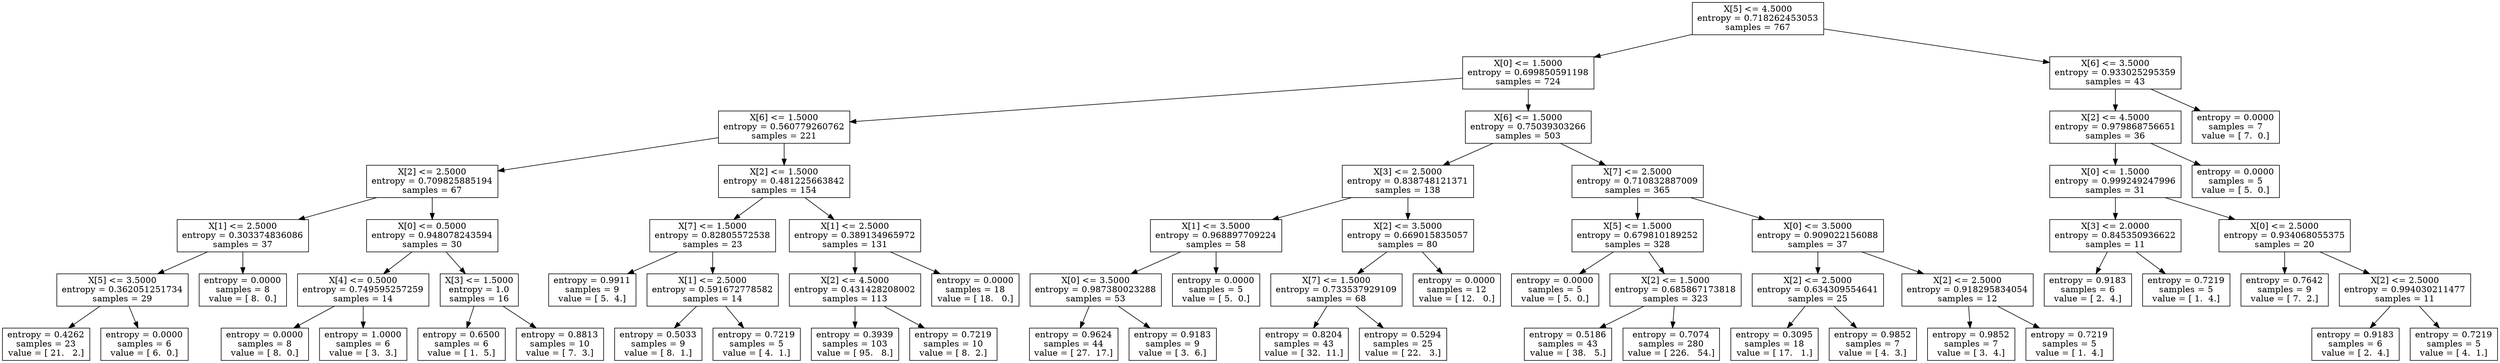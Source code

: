 digraph Tree {
0 [label="X[5] <= 4.5000\nentropy = 0.718262453053\nsamples = 767", shape="box"] ;
1 [label="X[0] <= 1.5000\nentropy = 0.699850591198\nsamples = 724", shape="box"] ;
0 -> 1 ;
2 [label="X[6] <= 1.5000\nentropy = 0.560779260762\nsamples = 221", shape="box"] ;
1 -> 2 ;
3 [label="X[2] <= 2.5000\nentropy = 0.709825885194\nsamples = 67", shape="box"] ;
2 -> 3 ;
4 [label="X[1] <= 2.5000\nentropy = 0.303374836086\nsamples = 37", shape="box"] ;
3 -> 4 ;
5 [label="X[5] <= 3.5000\nentropy = 0.362051251734\nsamples = 29", shape="box"] ;
4 -> 5 ;
6 [label="entropy = 0.4262\nsamples = 23\nvalue = [ 21.   2.]", shape="box"] ;
5 -> 6 ;
7 [label="entropy = 0.0000\nsamples = 6\nvalue = [ 6.  0.]", shape="box"] ;
5 -> 7 ;
8 [label="entropy = 0.0000\nsamples = 8\nvalue = [ 8.  0.]", shape="box"] ;
4 -> 8 ;
9 [label="X[0] <= 0.5000\nentropy = 0.948078243594\nsamples = 30", shape="box"] ;
3 -> 9 ;
10 [label="X[4] <= 0.5000\nentropy = 0.749595257259\nsamples = 14", shape="box"] ;
9 -> 10 ;
11 [label="entropy = 0.0000\nsamples = 8\nvalue = [ 8.  0.]", shape="box"] ;
10 -> 11 ;
12 [label="entropy = 1.0000\nsamples = 6\nvalue = [ 3.  3.]", shape="box"] ;
10 -> 12 ;
13 [label="X[3] <= 1.5000\nentropy = 1.0\nsamples = 16", shape="box"] ;
9 -> 13 ;
14 [label="entropy = 0.6500\nsamples = 6\nvalue = [ 1.  5.]", shape="box"] ;
13 -> 14 ;
15 [label="entropy = 0.8813\nsamples = 10\nvalue = [ 7.  3.]", shape="box"] ;
13 -> 15 ;
16 [label="X[2] <= 1.5000\nentropy = 0.481225663842\nsamples = 154", shape="box"] ;
2 -> 16 ;
17 [label="X[7] <= 1.5000\nentropy = 0.82805572538\nsamples = 23", shape="box"] ;
16 -> 17 ;
18 [label="entropy = 0.9911\nsamples = 9\nvalue = [ 5.  4.]", shape="box"] ;
17 -> 18 ;
19 [label="X[1] <= 2.5000\nentropy = 0.591672778582\nsamples = 14", shape="box"] ;
17 -> 19 ;
20 [label="entropy = 0.5033\nsamples = 9\nvalue = [ 8.  1.]", shape="box"] ;
19 -> 20 ;
21 [label="entropy = 0.7219\nsamples = 5\nvalue = [ 4.  1.]", shape="box"] ;
19 -> 21 ;
22 [label="X[1] <= 2.5000\nentropy = 0.389134965972\nsamples = 131", shape="box"] ;
16 -> 22 ;
23 [label="X[2] <= 4.5000\nentropy = 0.431428208002\nsamples = 113", shape="box"] ;
22 -> 23 ;
24 [label="entropy = 0.3939\nsamples = 103\nvalue = [ 95.   8.]", shape="box"] ;
23 -> 24 ;
25 [label="entropy = 0.7219\nsamples = 10\nvalue = [ 8.  2.]", shape="box"] ;
23 -> 25 ;
26 [label="entropy = 0.0000\nsamples = 18\nvalue = [ 18.   0.]", shape="box"] ;
22 -> 26 ;
27 [label="X[6] <= 1.5000\nentropy = 0.75039303266\nsamples = 503", shape="box"] ;
1 -> 27 ;
28 [label="X[3] <= 2.5000\nentropy = 0.838748121371\nsamples = 138", shape="box"] ;
27 -> 28 ;
29 [label="X[1] <= 3.5000\nentropy = 0.968897709224\nsamples = 58", shape="box"] ;
28 -> 29 ;
30 [label="X[0] <= 3.5000\nentropy = 0.987380023288\nsamples = 53", shape="box"] ;
29 -> 30 ;
31 [label="entropy = 0.9624\nsamples = 44\nvalue = [ 27.  17.]", shape="box"] ;
30 -> 31 ;
32 [label="entropy = 0.9183\nsamples = 9\nvalue = [ 3.  6.]", shape="box"] ;
30 -> 32 ;
33 [label="entropy = 0.0000\nsamples = 5\nvalue = [ 5.  0.]", shape="box"] ;
29 -> 33 ;
34 [label="X[2] <= 3.5000\nentropy = 0.669015835057\nsamples = 80", shape="box"] ;
28 -> 34 ;
35 [label="X[7] <= 1.5000\nentropy = 0.733537929109\nsamples = 68", shape="box"] ;
34 -> 35 ;
36 [label="entropy = 0.8204\nsamples = 43\nvalue = [ 32.  11.]", shape="box"] ;
35 -> 36 ;
37 [label="entropy = 0.5294\nsamples = 25\nvalue = [ 22.   3.]", shape="box"] ;
35 -> 37 ;
38 [label="entropy = 0.0000\nsamples = 12\nvalue = [ 12.   0.]", shape="box"] ;
34 -> 38 ;
39 [label="X[7] <= 2.5000\nentropy = 0.710832887009\nsamples = 365", shape="box"] ;
27 -> 39 ;
40 [label="X[5] <= 1.5000\nentropy = 0.679810189252\nsamples = 328", shape="box"] ;
39 -> 40 ;
41 [label="entropy = 0.0000\nsamples = 5\nvalue = [ 5.  0.]", shape="box"] ;
40 -> 41 ;
42 [label="X[2] <= 1.5000\nentropy = 0.685867173818\nsamples = 323", shape="box"] ;
40 -> 42 ;
43 [label="entropy = 0.5186\nsamples = 43\nvalue = [ 38.   5.]", shape="box"] ;
42 -> 43 ;
44 [label="entropy = 0.7074\nsamples = 280\nvalue = [ 226.   54.]", shape="box"] ;
42 -> 44 ;
45 [label="X[0] <= 3.5000\nentropy = 0.909022156088\nsamples = 37", shape="box"] ;
39 -> 45 ;
46 [label="X[2] <= 2.5000\nentropy = 0.634309554641\nsamples = 25", shape="box"] ;
45 -> 46 ;
47 [label="entropy = 0.3095\nsamples = 18\nvalue = [ 17.   1.]", shape="box"] ;
46 -> 47 ;
48 [label="entropy = 0.9852\nsamples = 7\nvalue = [ 4.  3.]", shape="box"] ;
46 -> 48 ;
49 [label="X[2] <= 2.5000\nentropy = 0.918295834054\nsamples = 12", shape="box"] ;
45 -> 49 ;
50 [label="entropy = 0.9852\nsamples = 7\nvalue = [ 3.  4.]", shape="box"] ;
49 -> 50 ;
51 [label="entropy = 0.7219\nsamples = 5\nvalue = [ 1.  4.]", shape="box"] ;
49 -> 51 ;
52 [label="X[6] <= 3.5000\nentropy = 0.933025295359\nsamples = 43", shape="box"] ;
0 -> 52 ;
53 [label="X[2] <= 4.5000\nentropy = 0.979868756651\nsamples = 36", shape="box"] ;
52 -> 53 ;
54 [label="X[0] <= 1.5000\nentropy = 0.999249247996\nsamples = 31", shape="box"] ;
53 -> 54 ;
55 [label="X[3] <= 2.0000\nentropy = 0.845350936622\nsamples = 11", shape="box"] ;
54 -> 55 ;
56 [label="entropy = 0.9183\nsamples = 6\nvalue = [ 2.  4.]", shape="box"] ;
55 -> 56 ;
57 [label="entropy = 0.7219\nsamples = 5\nvalue = [ 1.  4.]", shape="box"] ;
55 -> 57 ;
58 [label="X[0] <= 2.5000\nentropy = 0.934068055375\nsamples = 20", shape="box"] ;
54 -> 58 ;
59 [label="entropy = 0.7642\nsamples = 9\nvalue = [ 7.  2.]", shape="box"] ;
58 -> 59 ;
60 [label="X[2] <= 2.5000\nentropy = 0.994030211477\nsamples = 11", shape="box"] ;
58 -> 60 ;
61 [label="entropy = 0.9183\nsamples = 6\nvalue = [ 2.  4.]", shape="box"] ;
60 -> 61 ;
62 [label="entropy = 0.7219\nsamples = 5\nvalue = [ 4.  1.]", shape="box"] ;
60 -> 62 ;
63 [label="entropy = 0.0000\nsamples = 5\nvalue = [ 5.  0.]", shape="box"] ;
53 -> 63 ;
64 [label="entropy = 0.0000\nsamples = 7\nvalue = [ 7.  0.]", shape="box"] ;
52 -> 64 ;
}